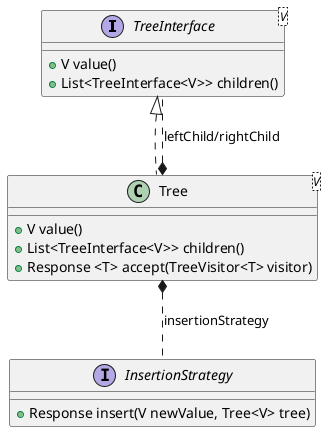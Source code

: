 @startuml
'https://plantuml.com/class-diagram

interface TreeInterface<V>{
    + V value()
    + List<TreeInterface<V>> children()
}

class Tree<V>{
    + V value()
    + List<TreeInterface<V>> children()
    + Response <T> accept(TreeVisitor<T> visitor)
}

interface InsertionStrategy{
    + Response insert(V newValue, Tree<V> tree)
}

TreeInterface <|.. Tree

Tree *.. TreeInterface: leftChild/rightChild
Tree *.. InsertionStrategy: insertionStrategy

@enduml
